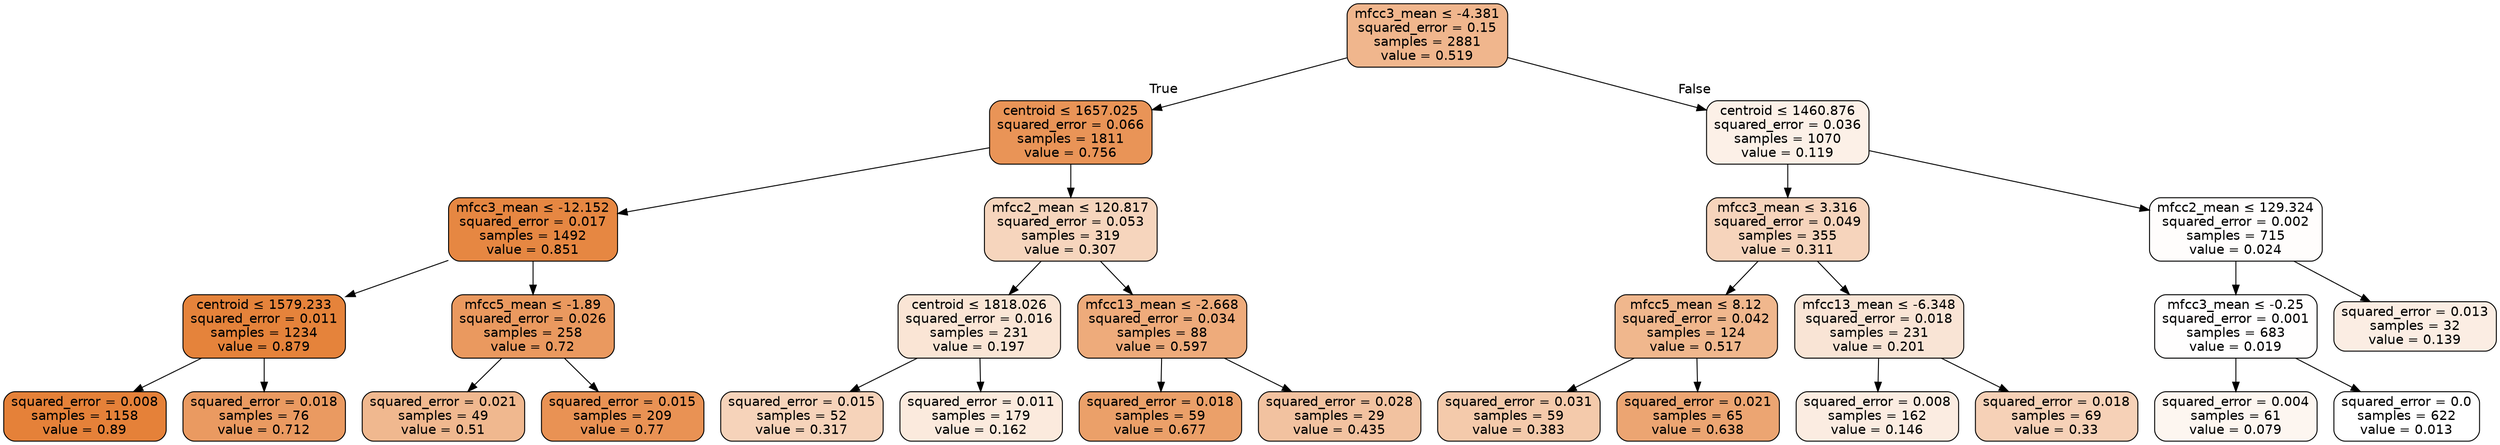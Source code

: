 digraph Tree {
node [shape=box, style="filled, rounded", color="black", fontname="helvetica"] ;
edge [fontname="helvetica"] ;
0 [label=<mfcc3_mean &le; -4.381<br/>squared_error = 0.15<br/>samples = 2881<br/>value = 0.519>, fillcolor="#f0b68d"] ;
1 [label=<centroid &le; 1657.025<br/>squared_error = 0.066<br/>samples = 1811<br/>value = 0.756>, fillcolor="#e99457"] ;
0 -> 1 [labeldistance=2.5, labelangle=45, headlabel="True"] ;
2 [label=<mfcc3_mean &le; -12.152<br/>squared_error = 0.017<br/>samples = 1492<br/>value = 0.851>, fillcolor="#e68742"] ;
1 -> 2 ;
3 [label=<centroid &le; 1579.233<br/>squared_error = 0.011<br/>samples = 1234<br/>value = 0.879>, fillcolor="#e5833b"] ;
2 -> 3 ;
4 [label=<squared_error = 0.008<br/>samples = 1158<br/>value = 0.89>, fillcolor="#e58139"] ;
3 -> 4 ;
5 [label=<squared_error = 0.018<br/>samples = 76<br/>value = 0.712>, fillcolor="#ea9a61"] ;
3 -> 5 ;
6 [label=<mfcc5_mean &le; -1.89<br/>squared_error = 0.026<br/>samples = 258<br/>value = 0.72>, fillcolor="#ea995f"] ;
2 -> 6 ;
7 [label=<squared_error = 0.021<br/>samples = 49<br/>value = 0.51>, fillcolor="#f0b88f"] ;
6 -> 7 ;
8 [label=<squared_error = 0.015<br/>samples = 209<br/>value = 0.77>, fillcolor="#e99254"] ;
6 -> 8 ;
9 [label=<mfcc2_mean &le; 120.817<br/>squared_error = 0.053<br/>samples = 319<br/>value = 0.307>, fillcolor="#f6d5bd"] ;
1 -> 9 ;
10 [label=<centroid &le; 1818.026<br/>squared_error = 0.016<br/>samples = 231<br/>value = 0.197>, fillcolor="#fae5d5"] ;
9 -> 10 ;
11 [label=<squared_error = 0.015<br/>samples = 52<br/>value = 0.317>, fillcolor="#f6d3ba"] ;
10 -> 11 ;
12 [label=<squared_error = 0.011<br/>samples = 179<br/>value = 0.162>, fillcolor="#fbeadd"] ;
10 -> 12 ;
13 [label=<mfcc13_mean &le; -2.668<br/>squared_error = 0.034<br/>samples = 88<br/>value = 0.597>, fillcolor="#eeab7b"] ;
9 -> 13 ;
14 [label=<squared_error = 0.018<br/>samples = 59<br/>value = 0.677>, fillcolor="#eba069"] ;
13 -> 14 ;
15 [label=<squared_error = 0.028<br/>samples = 29<br/>value = 0.435>, fillcolor="#f2c2a0"] ;
13 -> 15 ;
16 [label=<centroid &le; 1460.876<br/>squared_error = 0.036<br/>samples = 1070<br/>value = 0.119>, fillcolor="#fcf0e7"] ;
0 -> 16 [labeldistance=2.5, labelangle=-45, headlabel="False"] ;
17 [label=<mfcc3_mean &le; 3.316<br/>squared_error = 0.049<br/>samples = 355<br/>value = 0.311>, fillcolor="#f6d4bc"] ;
16 -> 17 ;
18 [label=<mfcc5_mean &le; 8.12<br/>squared_error = 0.042<br/>samples = 124<br/>value = 0.517>, fillcolor="#f0b78d"] ;
17 -> 18 ;
19 [label=<squared_error = 0.031<br/>samples = 59<br/>value = 0.383>, fillcolor="#f4caab"] ;
18 -> 19 ;
20 [label=<squared_error = 0.021<br/>samples = 65<br/>value = 0.638>, fillcolor="#eca572"] ;
18 -> 20 ;
21 [label=<mfcc13_mean &le; -6.348<br/>squared_error = 0.018<br/>samples = 231<br/>value = 0.201>, fillcolor="#f9e4d5"] ;
17 -> 21 ;
22 [label=<squared_error = 0.008<br/>samples = 162<br/>value = 0.146>, fillcolor="#fbece1"] ;
21 -> 22 ;
23 [label=<squared_error = 0.018<br/>samples = 69<br/>value = 0.33>, fillcolor="#f6d1b7"] ;
21 -> 23 ;
24 [label=<mfcc2_mean &le; 129.324<br/>squared_error = 0.002<br/>samples = 715<br/>value = 0.024>, fillcolor="#fffdfc"] ;
16 -> 24 ;
25 [label=<mfcc3_mean &le; -0.25<br/>squared_error = 0.001<br/>samples = 683<br/>value = 0.019>, fillcolor="#fffefe"] ;
24 -> 25 ;
26 [label=<squared_error = 0.004<br/>samples = 61<br/>value = 0.079>, fillcolor="#fdf6f0"] ;
25 -> 26 ;
27 [label=<squared_error = 0.0<br/>samples = 622<br/>value = 0.013>, fillcolor="#ffffff"] ;
25 -> 27 ;
28 [label=<squared_error = 0.013<br/>samples = 32<br/>value = 0.139>, fillcolor="#fbede3"] ;
24 -> 28 ;
}